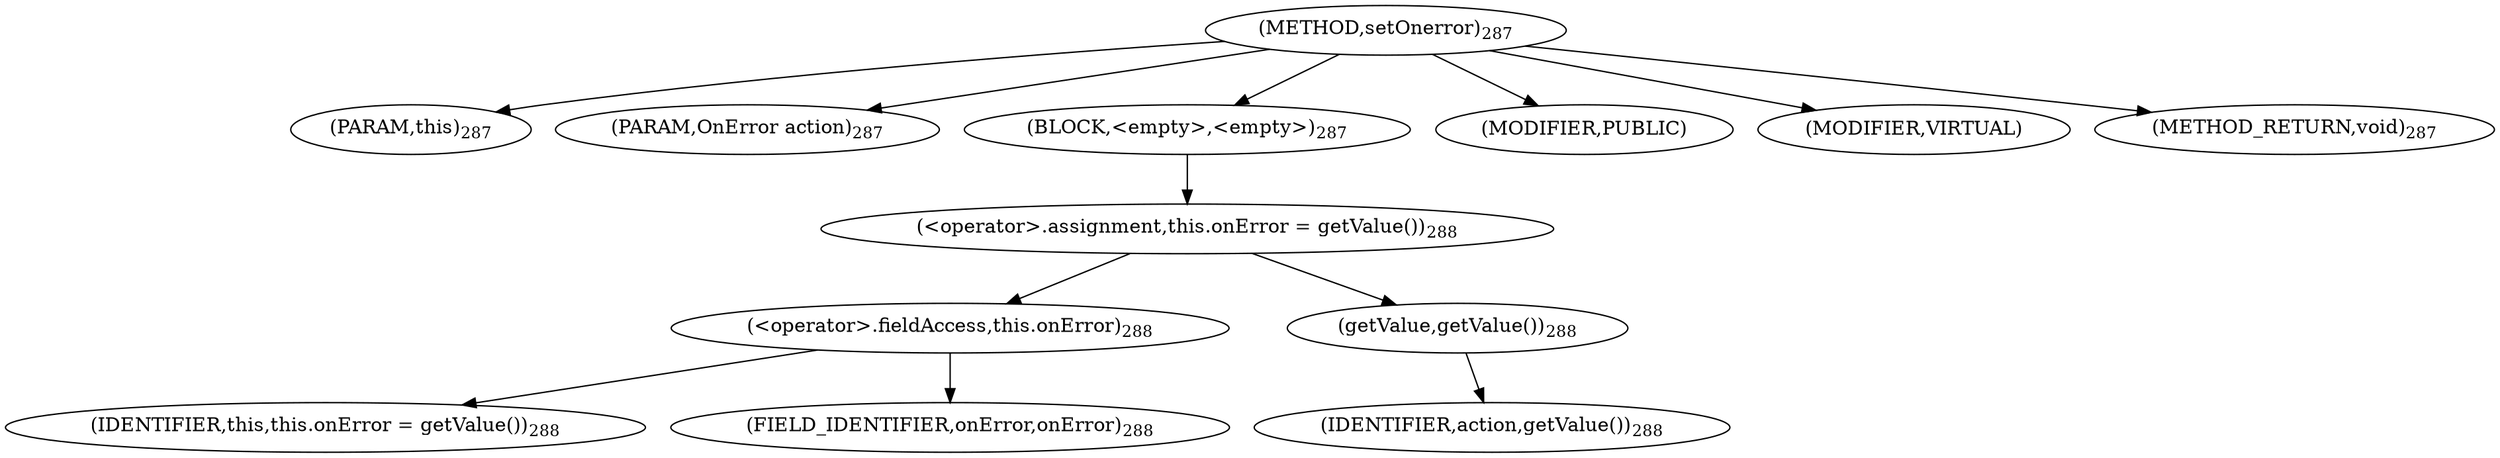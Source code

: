 digraph "setOnerror" {  
"367" [label = <(METHOD,setOnerror)<SUB>287</SUB>> ]
"40" [label = <(PARAM,this)<SUB>287</SUB>> ]
"368" [label = <(PARAM,OnError action)<SUB>287</SUB>> ]
"369" [label = <(BLOCK,&lt;empty&gt;,&lt;empty&gt;)<SUB>287</SUB>> ]
"370" [label = <(&lt;operator&gt;.assignment,this.onError = getValue())<SUB>288</SUB>> ]
"371" [label = <(&lt;operator&gt;.fieldAccess,this.onError)<SUB>288</SUB>> ]
"39" [label = <(IDENTIFIER,this,this.onError = getValue())<SUB>288</SUB>> ]
"372" [label = <(FIELD_IDENTIFIER,onError,onError)<SUB>288</SUB>> ]
"373" [label = <(getValue,getValue())<SUB>288</SUB>> ]
"374" [label = <(IDENTIFIER,action,getValue())<SUB>288</SUB>> ]
"375" [label = <(MODIFIER,PUBLIC)> ]
"376" [label = <(MODIFIER,VIRTUAL)> ]
"377" [label = <(METHOD_RETURN,void)<SUB>287</SUB>> ]
  "367" -> "40" 
  "367" -> "368" 
  "367" -> "369" 
  "367" -> "375" 
  "367" -> "376" 
  "367" -> "377" 
  "369" -> "370" 
  "370" -> "371" 
  "370" -> "373" 
  "371" -> "39" 
  "371" -> "372" 
  "373" -> "374" 
}
